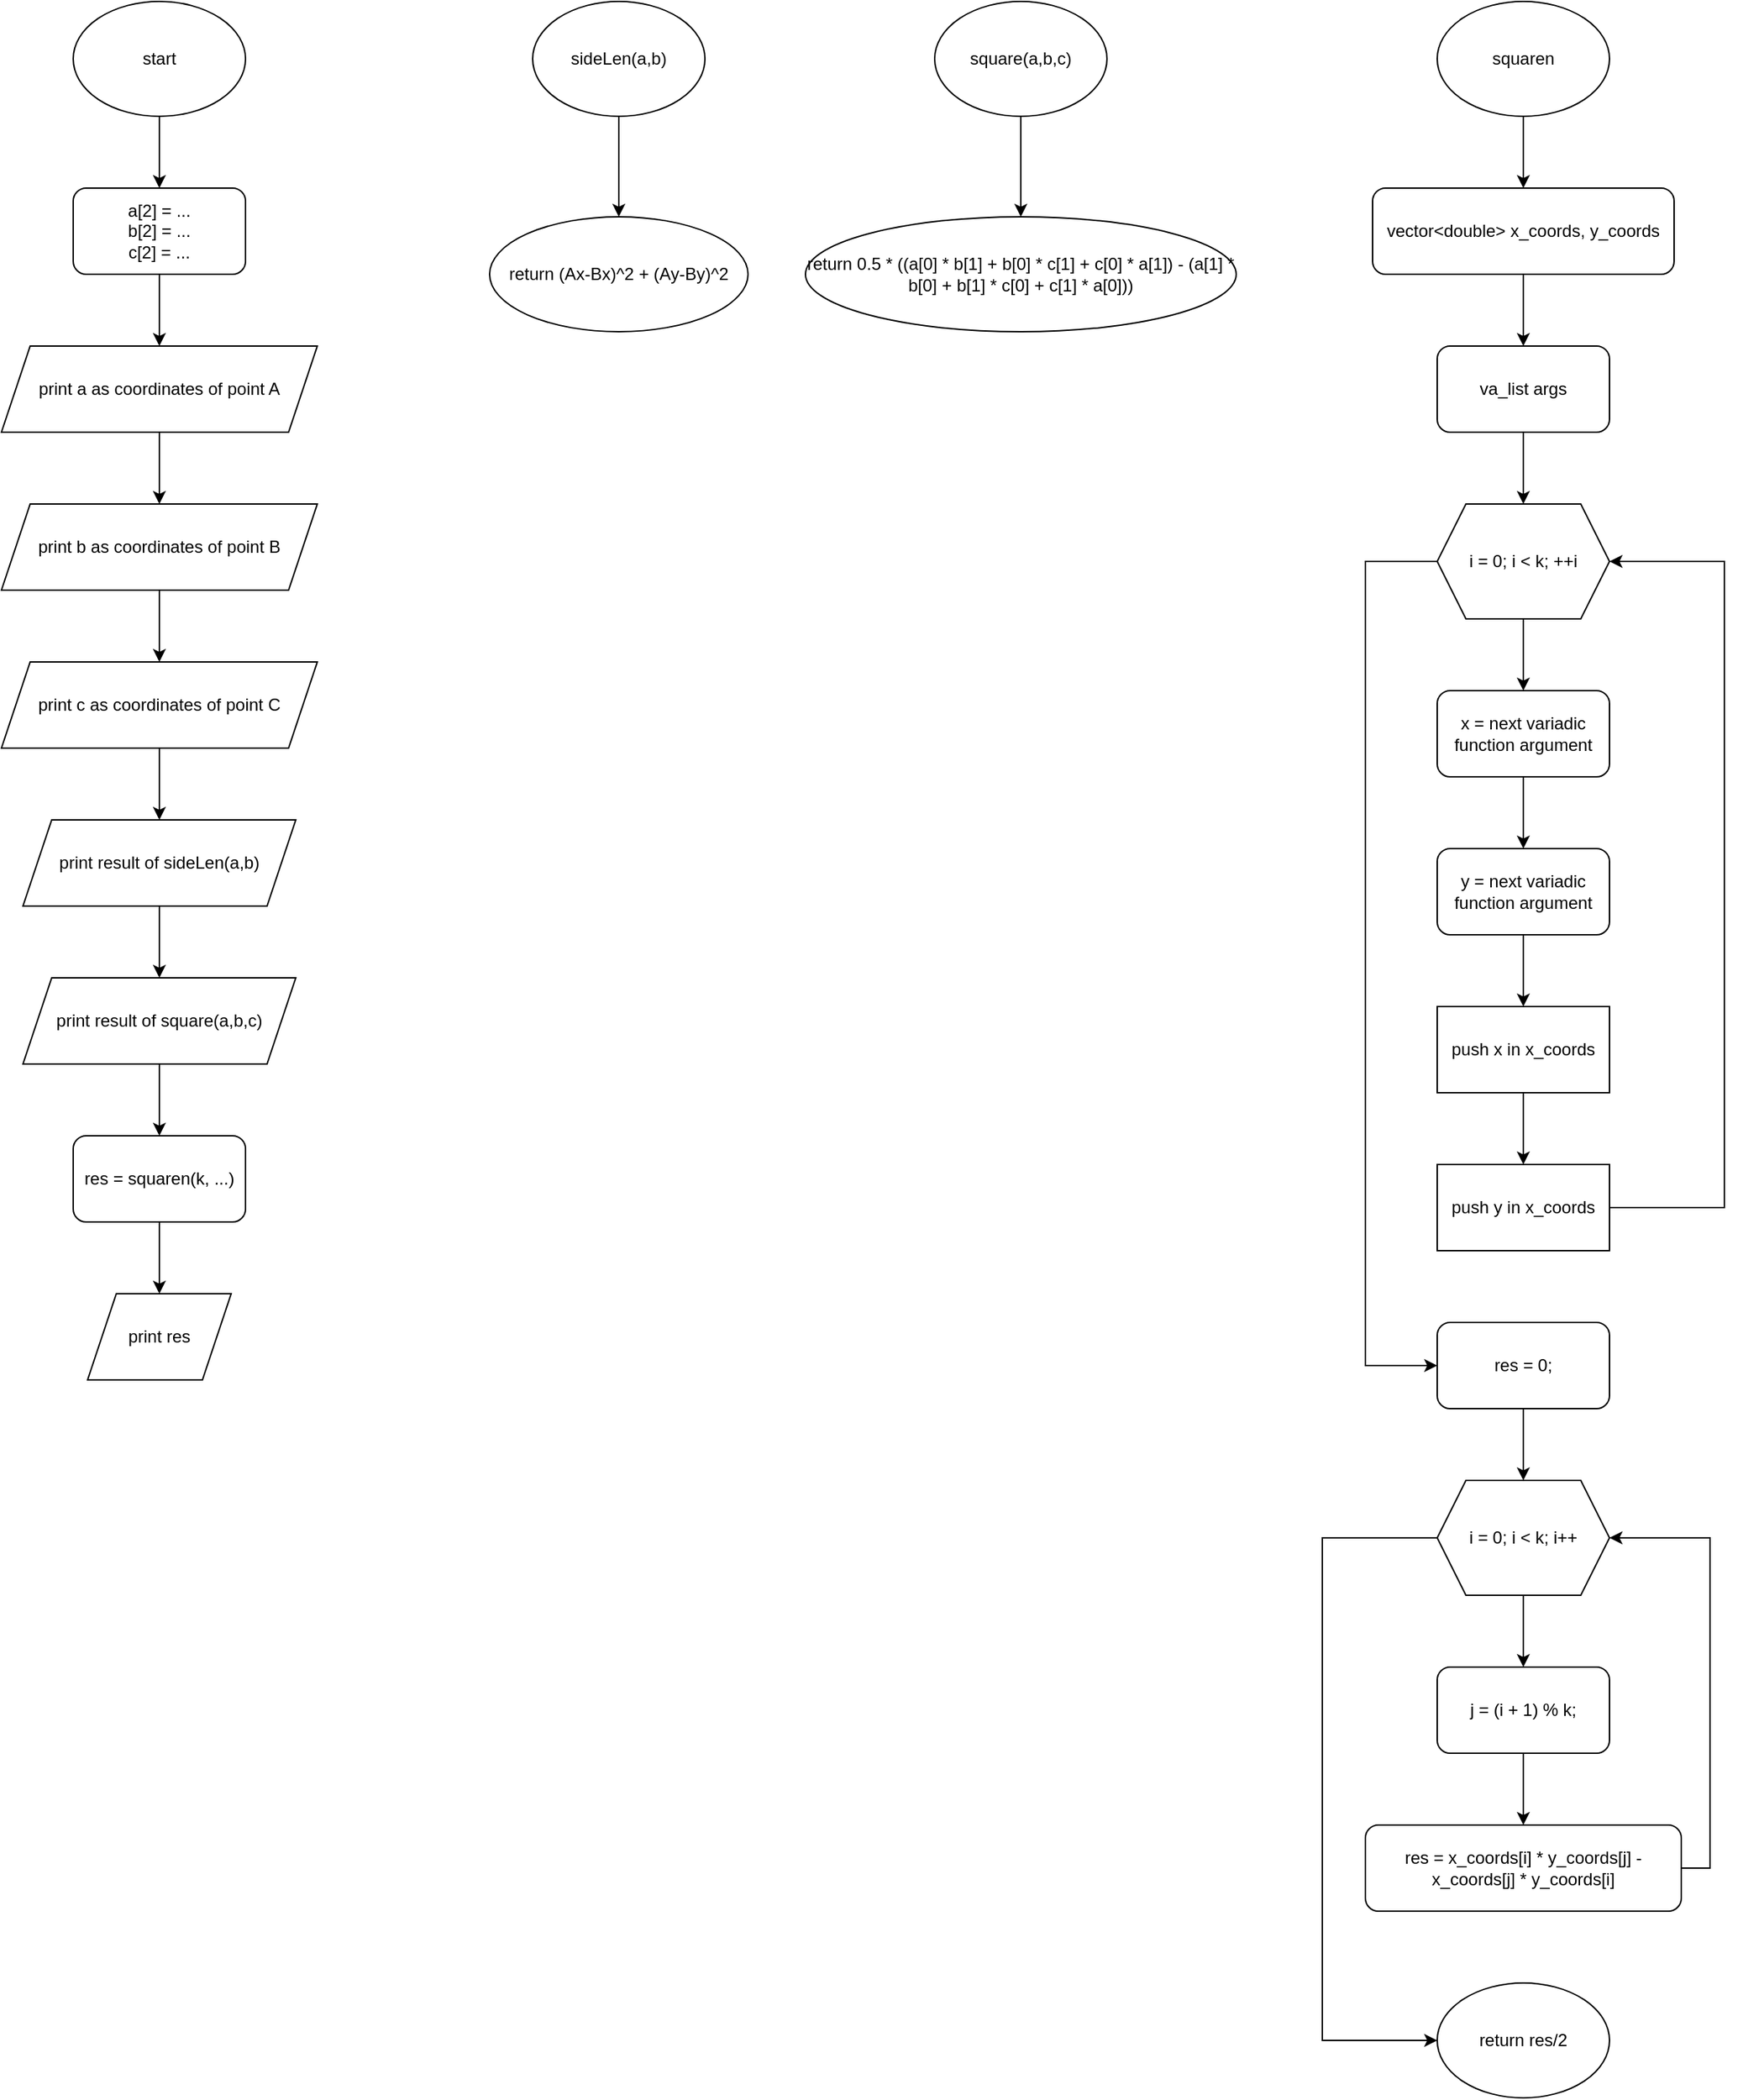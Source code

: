 <mxfile version="24.7.17">
  <diagram name="Page-1" id="apXVx7zRkdp1ph0XhbYv">
    <mxGraphModel dx="2154" dy="2317" grid="1" gridSize="10" guides="1" tooltips="1" connect="1" arrows="1" fold="1" page="1" pageScale="1" pageWidth="850" pageHeight="1100" math="0" shadow="0">
      <root>
        <mxCell id="0" />
        <mxCell id="1" parent="0" />
        <mxCell id="ld3Kfe4ePmxYZ37ksmQU-3" style="edgeStyle=orthogonalEdgeStyle;rounded=0;orthogonalLoop=1;jettySize=auto;html=1;entryX=0.5;entryY=0;entryDx=0;entryDy=0;" edge="1" parent="1" source="ld3Kfe4ePmxYZ37ksmQU-1" target="ld3Kfe4ePmxYZ37ksmQU-2">
          <mxGeometry relative="1" as="geometry" />
        </mxCell>
        <mxCell id="ld3Kfe4ePmxYZ37ksmQU-1" value="start" style="ellipse;whiteSpace=wrap;html=1;labelBackgroundColor=none;" vertex="1" parent="1">
          <mxGeometry x="270" y="70" width="120" height="80" as="geometry" />
        </mxCell>
        <mxCell id="ld3Kfe4ePmxYZ37ksmQU-5" style="edgeStyle=orthogonalEdgeStyle;rounded=0;orthogonalLoop=1;jettySize=auto;html=1;entryX=0.5;entryY=0;entryDx=0;entryDy=0;" edge="1" parent="1" source="ld3Kfe4ePmxYZ37ksmQU-2" target="ld3Kfe4ePmxYZ37ksmQU-4">
          <mxGeometry relative="1" as="geometry" />
        </mxCell>
        <mxCell id="ld3Kfe4ePmxYZ37ksmQU-2" value="a[2] = ...&lt;div&gt;b[2] = ...&lt;br&gt;&lt;/div&gt;&lt;div&gt;c[2] = ...&lt;br&gt;&lt;/div&gt;" style="rounded=1;whiteSpace=wrap;html=1;" vertex="1" parent="1">
          <mxGeometry x="270" y="200" width="120" height="60" as="geometry" />
        </mxCell>
        <mxCell id="ld3Kfe4ePmxYZ37ksmQU-9" style="edgeStyle=orthogonalEdgeStyle;rounded=0;orthogonalLoop=1;jettySize=auto;html=1;entryX=0.5;entryY=0;entryDx=0;entryDy=0;" edge="1" parent="1" source="ld3Kfe4ePmxYZ37ksmQU-4" target="ld3Kfe4ePmxYZ37ksmQU-6">
          <mxGeometry relative="1" as="geometry" />
        </mxCell>
        <mxCell id="ld3Kfe4ePmxYZ37ksmQU-4" value="print a as coordinates of point A" style="shape=parallelogram;perimeter=parallelogramPerimeter;whiteSpace=wrap;html=1;fixedSize=1;" vertex="1" parent="1">
          <mxGeometry x="220" y="310" width="220" height="60" as="geometry" />
        </mxCell>
        <mxCell id="ld3Kfe4ePmxYZ37ksmQU-8" style="edgeStyle=orthogonalEdgeStyle;rounded=0;orthogonalLoop=1;jettySize=auto;html=1;entryX=0.5;entryY=0;entryDx=0;entryDy=0;" edge="1" parent="1" source="ld3Kfe4ePmxYZ37ksmQU-6" target="ld3Kfe4ePmxYZ37ksmQU-7">
          <mxGeometry relative="1" as="geometry" />
        </mxCell>
        <mxCell id="ld3Kfe4ePmxYZ37ksmQU-6" value="print b as coordinates of point B" style="shape=parallelogram;perimeter=parallelogramPerimeter;whiteSpace=wrap;html=1;fixedSize=1;" vertex="1" parent="1">
          <mxGeometry x="220" y="420" width="220" height="60" as="geometry" />
        </mxCell>
        <mxCell id="ld3Kfe4ePmxYZ37ksmQU-18" style="edgeStyle=orthogonalEdgeStyle;rounded=0;orthogonalLoop=1;jettySize=auto;html=1;exitX=0.5;exitY=1;exitDx=0;exitDy=0;entryX=0.5;entryY=0;entryDx=0;entryDy=0;" edge="1" parent="1" source="ld3Kfe4ePmxYZ37ksmQU-7" target="ld3Kfe4ePmxYZ37ksmQU-10">
          <mxGeometry relative="1" as="geometry" />
        </mxCell>
        <mxCell id="ld3Kfe4ePmxYZ37ksmQU-7" value="print c as coordinates of point C" style="shape=parallelogram;perimeter=parallelogramPerimeter;whiteSpace=wrap;html=1;fixedSize=1;" vertex="1" parent="1">
          <mxGeometry x="220" y="530" width="220" height="60" as="geometry" />
        </mxCell>
        <mxCell id="ld3Kfe4ePmxYZ37ksmQU-21" style="edgeStyle=orthogonalEdgeStyle;rounded=0;orthogonalLoop=1;jettySize=auto;html=1;entryX=0.5;entryY=0;entryDx=0;entryDy=0;" edge="1" parent="1" source="ld3Kfe4ePmxYZ37ksmQU-10" target="ld3Kfe4ePmxYZ37ksmQU-20">
          <mxGeometry relative="1" as="geometry" />
        </mxCell>
        <mxCell id="ld3Kfe4ePmxYZ37ksmQU-10" value="print result of sideLen(a,b)" style="shape=parallelogram;perimeter=parallelogramPerimeter;whiteSpace=wrap;html=1;fixedSize=1;" vertex="1" parent="1">
          <mxGeometry x="235" y="640" width="190" height="60" as="geometry" />
        </mxCell>
        <mxCell id="ld3Kfe4ePmxYZ37ksmQU-19" style="edgeStyle=orthogonalEdgeStyle;rounded=0;orthogonalLoop=1;jettySize=auto;html=1;entryX=0.5;entryY=0;entryDx=0;entryDy=0;" edge="1" parent="1" source="ld3Kfe4ePmxYZ37ksmQU-11" target="ld3Kfe4ePmxYZ37ksmQU-14">
          <mxGeometry relative="1" as="geometry" />
        </mxCell>
        <mxCell id="ld3Kfe4ePmxYZ37ksmQU-11" value="square(a,b,c)" style="ellipse;whiteSpace=wrap;html=1;" vertex="1" parent="1">
          <mxGeometry x="870" y="70" width="120" height="80" as="geometry" />
        </mxCell>
        <mxCell id="ld3Kfe4ePmxYZ37ksmQU-14" value="return 0.5 * ((a[0] * b[1] + b[0] * c[1] + c[0] * a[1]) - (a[1] * b[0] + b[1] * c[0] + c[1] * a[0]))" style="ellipse;whiteSpace=wrap;html=1;" vertex="1" parent="1">
          <mxGeometry x="780" y="220" width="300" height="80" as="geometry" />
        </mxCell>
        <mxCell id="ld3Kfe4ePmxYZ37ksmQU-26" style="edgeStyle=orthogonalEdgeStyle;rounded=0;orthogonalLoop=1;jettySize=auto;html=1;entryX=0.5;entryY=0;entryDx=0;entryDy=0;" edge="1" parent="1" source="ld3Kfe4ePmxYZ37ksmQU-20" target="ld3Kfe4ePmxYZ37ksmQU-25">
          <mxGeometry relative="1" as="geometry" />
        </mxCell>
        <mxCell id="ld3Kfe4ePmxYZ37ksmQU-20" value="print result of square(a,b,c)" style="shape=parallelogram;perimeter=parallelogramPerimeter;whiteSpace=wrap;html=1;fixedSize=1;" vertex="1" parent="1">
          <mxGeometry x="235" y="750" width="190" height="60" as="geometry" />
        </mxCell>
        <mxCell id="ld3Kfe4ePmxYZ37ksmQU-24" style="edgeStyle=orthogonalEdgeStyle;rounded=0;orthogonalLoop=1;jettySize=auto;html=1;entryX=0.5;entryY=0;entryDx=0;entryDy=0;" edge="1" parent="1" source="ld3Kfe4ePmxYZ37ksmQU-22" target="ld3Kfe4ePmxYZ37ksmQU-23">
          <mxGeometry relative="1" as="geometry" />
        </mxCell>
        <mxCell id="ld3Kfe4ePmxYZ37ksmQU-22" value="sideLen(a,b)" style="ellipse;whiteSpace=wrap;html=1;" vertex="1" parent="1">
          <mxGeometry x="590" y="70" width="120" height="80" as="geometry" />
        </mxCell>
        <mxCell id="ld3Kfe4ePmxYZ37ksmQU-23" value="return (Ax-Bx)^2 + (Ay-By)^2" style="ellipse;whiteSpace=wrap;html=1;" vertex="1" parent="1">
          <mxGeometry x="560" y="220" width="180" height="80" as="geometry" />
        </mxCell>
        <mxCell id="ld3Kfe4ePmxYZ37ksmQU-57" style="edgeStyle=orthogonalEdgeStyle;rounded=0;orthogonalLoop=1;jettySize=auto;html=1;entryX=0.5;entryY=0;entryDx=0;entryDy=0;" edge="1" parent="1" source="ld3Kfe4ePmxYZ37ksmQU-25" target="ld3Kfe4ePmxYZ37ksmQU-56">
          <mxGeometry relative="1" as="geometry" />
        </mxCell>
        <mxCell id="ld3Kfe4ePmxYZ37ksmQU-25" value="res = squaren(k, ...)" style="rounded=1;whiteSpace=wrap;html=1;" vertex="1" parent="1">
          <mxGeometry x="270" y="860" width="120" height="60" as="geometry" />
        </mxCell>
        <mxCell id="ld3Kfe4ePmxYZ37ksmQU-29" style="edgeStyle=orthogonalEdgeStyle;rounded=0;orthogonalLoop=1;jettySize=auto;html=1;exitX=0.5;exitY=1;exitDx=0;exitDy=0;entryX=0.5;entryY=0;entryDx=0;entryDy=0;" edge="1" parent="1" source="ld3Kfe4ePmxYZ37ksmQU-27" target="ld3Kfe4ePmxYZ37ksmQU-28">
          <mxGeometry relative="1" as="geometry" />
        </mxCell>
        <mxCell id="ld3Kfe4ePmxYZ37ksmQU-27" value="&lt;div&gt;&lt;span style=&quot;background-color: initial;&quot;&gt;squaren&lt;/span&gt;&lt;br&gt;&lt;/div&gt;" style="ellipse;whiteSpace=wrap;html=1;" vertex="1" parent="1">
          <mxGeometry x="1220" y="70" width="120" height="80" as="geometry" />
        </mxCell>
        <mxCell id="ld3Kfe4ePmxYZ37ksmQU-31" style="edgeStyle=orthogonalEdgeStyle;rounded=0;orthogonalLoop=1;jettySize=auto;html=1;entryX=0.5;entryY=0;entryDx=0;entryDy=0;" edge="1" parent="1" source="ld3Kfe4ePmxYZ37ksmQU-28" target="ld3Kfe4ePmxYZ37ksmQU-30">
          <mxGeometry relative="1" as="geometry" />
        </mxCell>
        <mxCell id="ld3Kfe4ePmxYZ37ksmQU-28" value="vector&amp;lt;double&amp;gt; x_coords, y_coords" style="rounded=1;whiteSpace=wrap;html=1;" vertex="1" parent="1">
          <mxGeometry x="1175" y="200" width="210" height="60" as="geometry" />
        </mxCell>
        <mxCell id="ld3Kfe4ePmxYZ37ksmQU-33" style="edgeStyle=orthogonalEdgeStyle;rounded=0;orthogonalLoop=1;jettySize=auto;html=1;entryX=0.5;entryY=0;entryDx=0;entryDy=0;" edge="1" parent="1" source="ld3Kfe4ePmxYZ37ksmQU-30" target="ld3Kfe4ePmxYZ37ksmQU-32">
          <mxGeometry relative="1" as="geometry" />
        </mxCell>
        <mxCell id="ld3Kfe4ePmxYZ37ksmQU-30" value="va_list args" style="rounded=1;whiteSpace=wrap;html=1;" vertex="1" parent="1">
          <mxGeometry x="1220" y="310" width="120" height="60" as="geometry" />
        </mxCell>
        <mxCell id="ld3Kfe4ePmxYZ37ksmQU-35" style="edgeStyle=orthogonalEdgeStyle;rounded=0;orthogonalLoop=1;jettySize=auto;html=1;entryX=0.5;entryY=0;entryDx=0;entryDy=0;" edge="1" parent="1" source="ld3Kfe4ePmxYZ37ksmQU-32" target="ld3Kfe4ePmxYZ37ksmQU-34">
          <mxGeometry relative="1" as="geometry" />
        </mxCell>
        <mxCell id="ld3Kfe4ePmxYZ37ksmQU-49" style="edgeStyle=orthogonalEdgeStyle;rounded=0;orthogonalLoop=1;jettySize=auto;html=1;exitX=0;exitY=0.5;exitDx=0;exitDy=0;entryX=0;entryY=0.5;entryDx=0;entryDy=0;" edge="1" parent="1" source="ld3Kfe4ePmxYZ37ksmQU-32" target="ld3Kfe4ePmxYZ37ksmQU-48">
          <mxGeometry relative="1" as="geometry">
            <Array as="points">
              <mxPoint x="1170" y="460" />
              <mxPoint x="1170" y="1020" />
            </Array>
          </mxGeometry>
        </mxCell>
        <mxCell id="ld3Kfe4ePmxYZ37ksmQU-32" value="i = 0; i &amp;lt; k; ++i" style="shape=hexagon;perimeter=hexagonPerimeter2;whiteSpace=wrap;html=1;fixedSize=1;" vertex="1" parent="1">
          <mxGeometry x="1220" y="420" width="120" height="80" as="geometry" />
        </mxCell>
        <mxCell id="ld3Kfe4ePmxYZ37ksmQU-37" style="edgeStyle=orthogonalEdgeStyle;rounded=0;orthogonalLoop=1;jettySize=auto;html=1;entryX=0.5;entryY=0;entryDx=0;entryDy=0;" edge="1" parent="1" source="ld3Kfe4ePmxYZ37ksmQU-34" target="ld3Kfe4ePmxYZ37ksmQU-36">
          <mxGeometry relative="1" as="geometry" />
        </mxCell>
        <mxCell id="ld3Kfe4ePmxYZ37ksmQU-34" value="x = next variadic function argument" style="rounded=1;whiteSpace=wrap;html=1;" vertex="1" parent="1">
          <mxGeometry x="1220" y="550" width="120" height="60" as="geometry" />
        </mxCell>
        <mxCell id="ld3Kfe4ePmxYZ37ksmQU-41" style="edgeStyle=orthogonalEdgeStyle;rounded=0;orthogonalLoop=1;jettySize=auto;html=1;entryX=0.5;entryY=0;entryDx=0;entryDy=0;" edge="1" parent="1" source="ld3Kfe4ePmxYZ37ksmQU-36" target="ld3Kfe4ePmxYZ37ksmQU-39">
          <mxGeometry relative="1" as="geometry" />
        </mxCell>
        <mxCell id="ld3Kfe4ePmxYZ37ksmQU-36" value="y = next variadic function argument" style="rounded=1;whiteSpace=wrap;html=1;" vertex="1" parent="1">
          <mxGeometry x="1220" y="660" width="120" height="60" as="geometry" />
        </mxCell>
        <mxCell id="ld3Kfe4ePmxYZ37ksmQU-42" style="edgeStyle=orthogonalEdgeStyle;rounded=0;orthogonalLoop=1;jettySize=auto;html=1;exitX=0.5;exitY=1;exitDx=0;exitDy=0;entryX=0.5;entryY=0;entryDx=0;entryDy=0;" edge="1" parent="1" source="ld3Kfe4ePmxYZ37ksmQU-39" target="ld3Kfe4ePmxYZ37ksmQU-40">
          <mxGeometry relative="1" as="geometry" />
        </mxCell>
        <mxCell id="ld3Kfe4ePmxYZ37ksmQU-39" value="push x in x_coords" style="rounded=0;whiteSpace=wrap;html=1;" vertex="1" parent="1">
          <mxGeometry x="1220" y="770" width="120" height="60" as="geometry" />
        </mxCell>
        <mxCell id="ld3Kfe4ePmxYZ37ksmQU-43" style="edgeStyle=orthogonalEdgeStyle;rounded=0;orthogonalLoop=1;jettySize=auto;html=1;entryX=1;entryY=0.5;entryDx=0;entryDy=0;" edge="1" parent="1" source="ld3Kfe4ePmxYZ37ksmQU-40" target="ld3Kfe4ePmxYZ37ksmQU-32">
          <mxGeometry relative="1" as="geometry">
            <mxPoint x="1390" y="300" as="targetPoint" />
            <Array as="points">
              <mxPoint x="1420" y="910" />
              <mxPoint x="1420" y="460" />
            </Array>
          </mxGeometry>
        </mxCell>
        <mxCell id="ld3Kfe4ePmxYZ37ksmQU-40" value="push y in x_coords" style="rounded=0;whiteSpace=wrap;html=1;" vertex="1" parent="1">
          <mxGeometry x="1220" y="880" width="120" height="60" as="geometry" />
        </mxCell>
        <mxCell id="ld3Kfe4ePmxYZ37ksmQU-47" style="edgeStyle=orthogonalEdgeStyle;rounded=0;orthogonalLoop=1;jettySize=auto;html=1;" edge="1" parent="1" source="ld3Kfe4ePmxYZ37ksmQU-44" target="ld3Kfe4ePmxYZ37ksmQU-46">
          <mxGeometry relative="1" as="geometry" />
        </mxCell>
        <mxCell id="ld3Kfe4ePmxYZ37ksmQU-55" style="edgeStyle=orthogonalEdgeStyle;rounded=0;orthogonalLoop=1;jettySize=auto;html=1;exitX=0;exitY=0.5;exitDx=0;exitDy=0;entryX=0;entryY=0.5;entryDx=0;entryDy=0;" edge="1" parent="1" source="ld3Kfe4ePmxYZ37ksmQU-44" target="ld3Kfe4ePmxYZ37ksmQU-54">
          <mxGeometry relative="1" as="geometry">
            <Array as="points">
              <mxPoint x="1140" y="1140" />
              <mxPoint x="1140" y="1490" />
            </Array>
          </mxGeometry>
        </mxCell>
        <mxCell id="ld3Kfe4ePmxYZ37ksmQU-44" value="i = 0; i &amp;lt; k; i++" style="shape=hexagon;perimeter=hexagonPerimeter2;whiteSpace=wrap;html=1;fixedSize=1;" vertex="1" parent="1">
          <mxGeometry x="1220" y="1100" width="120" height="80" as="geometry" />
        </mxCell>
        <mxCell id="ld3Kfe4ePmxYZ37ksmQU-52" style="edgeStyle=orthogonalEdgeStyle;rounded=0;orthogonalLoop=1;jettySize=auto;html=1;entryX=0.5;entryY=0;entryDx=0;entryDy=0;" edge="1" parent="1" source="ld3Kfe4ePmxYZ37ksmQU-46" target="ld3Kfe4ePmxYZ37ksmQU-51">
          <mxGeometry relative="1" as="geometry" />
        </mxCell>
        <mxCell id="ld3Kfe4ePmxYZ37ksmQU-46" value="j = (i + 1) % k;" style="rounded=1;whiteSpace=wrap;html=1;" vertex="1" parent="1">
          <mxGeometry x="1220" y="1230" width="120" height="60" as="geometry" />
        </mxCell>
        <mxCell id="ld3Kfe4ePmxYZ37ksmQU-50" style="edgeStyle=orthogonalEdgeStyle;rounded=0;orthogonalLoop=1;jettySize=auto;html=1;entryX=0.5;entryY=0;entryDx=0;entryDy=0;" edge="1" parent="1" source="ld3Kfe4ePmxYZ37ksmQU-48" target="ld3Kfe4ePmxYZ37ksmQU-44">
          <mxGeometry relative="1" as="geometry" />
        </mxCell>
        <mxCell id="ld3Kfe4ePmxYZ37ksmQU-48" value="res = 0;" style="rounded=1;whiteSpace=wrap;html=1;" vertex="1" parent="1">
          <mxGeometry x="1220" y="990" width="120" height="60" as="geometry" />
        </mxCell>
        <mxCell id="ld3Kfe4ePmxYZ37ksmQU-53" style="edgeStyle=orthogonalEdgeStyle;rounded=0;orthogonalLoop=1;jettySize=auto;html=1;exitX=1;exitY=0.5;exitDx=0;exitDy=0;entryX=1;entryY=0.5;entryDx=0;entryDy=0;" edge="1" parent="1" source="ld3Kfe4ePmxYZ37ksmQU-51" target="ld3Kfe4ePmxYZ37ksmQU-44">
          <mxGeometry relative="1" as="geometry" />
        </mxCell>
        <mxCell id="ld3Kfe4ePmxYZ37ksmQU-51" value="res =&amp;nbsp;x_coords[i] * y_coords[j] - x_coords[j] * y_coords[i]" style="rounded=1;whiteSpace=wrap;html=1;" vertex="1" parent="1">
          <mxGeometry x="1170" y="1340" width="220" height="60" as="geometry" />
        </mxCell>
        <mxCell id="ld3Kfe4ePmxYZ37ksmQU-54" value="return res/2" style="ellipse;whiteSpace=wrap;html=1;" vertex="1" parent="1">
          <mxGeometry x="1220" y="1450" width="120" height="80" as="geometry" />
        </mxCell>
        <mxCell id="ld3Kfe4ePmxYZ37ksmQU-56" value="print res" style="shape=parallelogram;perimeter=parallelogramPerimeter;whiteSpace=wrap;html=1;fixedSize=1;" vertex="1" parent="1">
          <mxGeometry x="280" y="970" width="100" height="60" as="geometry" />
        </mxCell>
      </root>
    </mxGraphModel>
  </diagram>
</mxfile>
